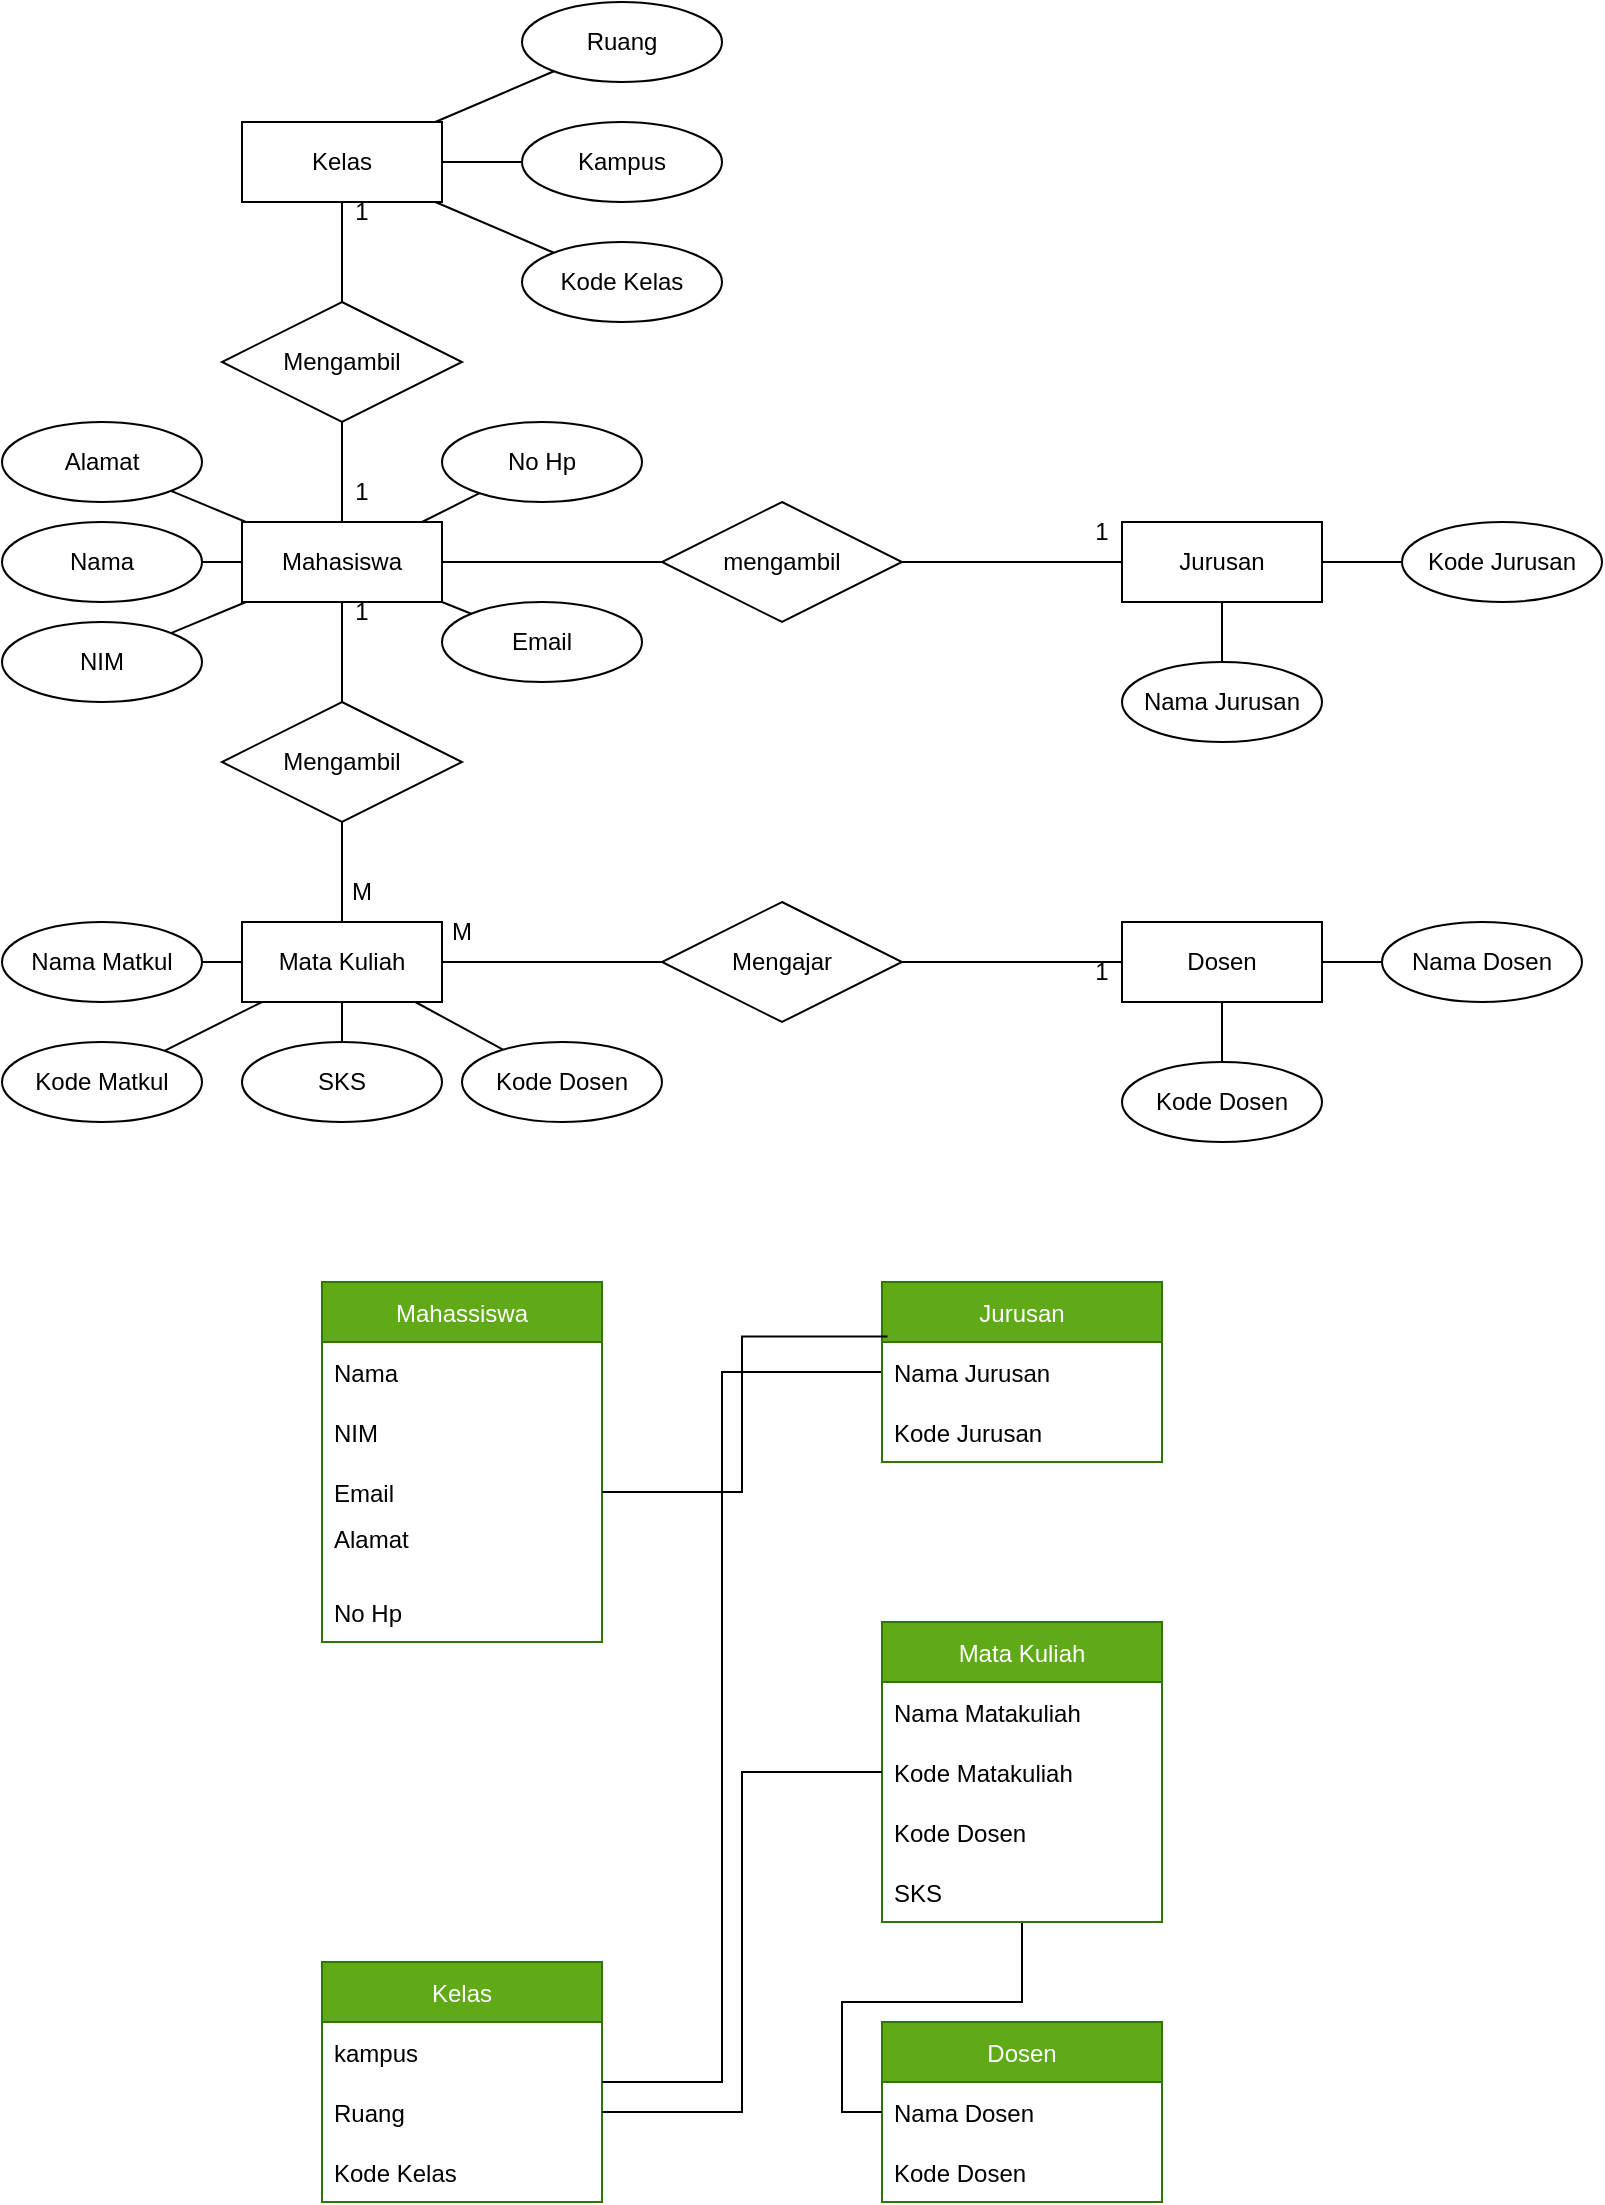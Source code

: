 <mxfile version="15.7.3" type="github">
  <diagram id="18kigbO_V6wknN9yDaJW" name="Page-1">
    <mxGraphModel dx="1240" dy="607" grid="1" gridSize="10" guides="1" tooltips="1" connect="1" arrows="1" fold="1" page="1" pageScale="1" pageWidth="850" pageHeight="1100" math="0" shadow="0">
      <root>
        <mxCell id="0" />
        <mxCell id="1" parent="0" />
        <mxCell id="wWAjP5GKU7N5iMaf9-En-11" style="edgeStyle=orthogonalEdgeStyle;rounded=0;orthogonalLoop=1;jettySize=auto;html=1;entryX=0.5;entryY=0;entryDx=0;entryDy=0;endArrow=none;endFill=0;" edge="1" parent="1" source="wWAjP5GKU7N5iMaf9-En-1" target="wWAjP5GKU7N5iMaf9-En-6">
          <mxGeometry relative="1" as="geometry" />
        </mxCell>
        <mxCell id="wWAjP5GKU7N5iMaf9-En-14" style="edgeStyle=orthogonalEdgeStyle;rounded=0;orthogonalLoop=1;jettySize=auto;html=1;endArrow=none;endFill=0;" edge="1" parent="1" source="wWAjP5GKU7N5iMaf9-En-1" target="wWAjP5GKU7N5iMaf9-En-5">
          <mxGeometry relative="1" as="geometry" />
        </mxCell>
        <mxCell id="wWAjP5GKU7N5iMaf9-En-19" style="edgeStyle=orthogonalEdgeStyle;rounded=0;orthogonalLoop=1;jettySize=auto;html=1;endArrow=none;endFill=0;" edge="1" parent="1" source="wWAjP5GKU7N5iMaf9-En-1" target="wWAjP5GKU7N5iMaf9-En-17">
          <mxGeometry relative="1" as="geometry" />
        </mxCell>
        <mxCell id="wWAjP5GKU7N5iMaf9-En-1" value="Mahasiswa" style="whiteSpace=wrap;html=1;align=center;" vertex="1" parent="1">
          <mxGeometry x="120" y="260" width="100" height="40" as="geometry" />
        </mxCell>
        <mxCell id="wWAjP5GKU7N5iMaf9-En-2" value="Jurusan" style="whiteSpace=wrap;html=1;align=center;" vertex="1" parent="1">
          <mxGeometry x="560" y="260" width="100" height="40" as="geometry" />
        </mxCell>
        <mxCell id="wWAjP5GKU7N5iMaf9-En-3" value="Mata Kuliah" style="whiteSpace=wrap;html=1;align=center;" vertex="1" parent="1">
          <mxGeometry x="120" y="460" width="100" height="40" as="geometry" />
        </mxCell>
        <mxCell id="wWAjP5GKU7N5iMaf9-En-9" style="edgeStyle=orthogonalEdgeStyle;rounded=0;orthogonalLoop=1;jettySize=auto;html=1;endArrow=none;endFill=0;" edge="1" parent="1" source="wWAjP5GKU7N5iMaf9-En-4" target="wWAjP5GKU7N5iMaf9-En-7">
          <mxGeometry relative="1" as="geometry" />
        </mxCell>
        <mxCell id="wWAjP5GKU7N5iMaf9-En-4" value="Dosen" style="whiteSpace=wrap;html=1;align=center;" vertex="1" parent="1">
          <mxGeometry x="560" y="460" width="100" height="40" as="geometry" />
        </mxCell>
        <mxCell id="wWAjP5GKU7N5iMaf9-En-15" style="edgeStyle=orthogonalEdgeStyle;rounded=0;orthogonalLoop=1;jettySize=auto;html=1;endArrow=none;endFill=0;" edge="1" parent="1" source="wWAjP5GKU7N5iMaf9-En-5" target="wWAjP5GKU7N5iMaf9-En-2">
          <mxGeometry relative="1" as="geometry" />
        </mxCell>
        <mxCell id="wWAjP5GKU7N5iMaf9-En-5" value="mengambil" style="shape=rhombus;perimeter=rhombusPerimeter;whiteSpace=wrap;html=1;align=center;" vertex="1" parent="1">
          <mxGeometry x="330" y="250" width="120" height="60" as="geometry" />
        </mxCell>
        <mxCell id="wWAjP5GKU7N5iMaf9-En-12" style="edgeStyle=orthogonalEdgeStyle;rounded=0;orthogonalLoop=1;jettySize=auto;html=1;endArrow=none;endFill=0;" edge="1" parent="1" source="wWAjP5GKU7N5iMaf9-En-6" target="wWAjP5GKU7N5iMaf9-En-3">
          <mxGeometry relative="1" as="geometry" />
        </mxCell>
        <mxCell id="wWAjP5GKU7N5iMaf9-En-6" value="Mengambil" style="shape=rhombus;perimeter=rhombusPerimeter;whiteSpace=wrap;html=1;align=center;" vertex="1" parent="1">
          <mxGeometry x="110" y="350" width="120" height="60" as="geometry" />
        </mxCell>
        <mxCell id="wWAjP5GKU7N5iMaf9-En-10" style="edgeStyle=orthogonalEdgeStyle;rounded=0;orthogonalLoop=1;jettySize=auto;html=1;endArrow=none;endFill=0;" edge="1" parent="1" source="wWAjP5GKU7N5iMaf9-En-7" target="wWAjP5GKU7N5iMaf9-En-3">
          <mxGeometry relative="1" as="geometry" />
        </mxCell>
        <mxCell id="wWAjP5GKU7N5iMaf9-En-7" value="Mengajar" style="shape=rhombus;perimeter=rhombusPerimeter;whiteSpace=wrap;html=1;align=center;" vertex="1" parent="1">
          <mxGeometry x="330" y="450" width="120" height="60" as="geometry" />
        </mxCell>
        <mxCell id="wWAjP5GKU7N5iMaf9-En-16" value="Kelas" style="whiteSpace=wrap;html=1;align=center;" vertex="1" parent="1">
          <mxGeometry x="120" y="60" width="100" height="40" as="geometry" />
        </mxCell>
        <mxCell id="wWAjP5GKU7N5iMaf9-En-20" style="edgeStyle=orthogonalEdgeStyle;rounded=0;orthogonalLoop=1;jettySize=auto;html=1;entryX=0.5;entryY=1;entryDx=0;entryDy=0;endArrow=none;endFill=0;" edge="1" parent="1" source="wWAjP5GKU7N5iMaf9-En-17" target="wWAjP5GKU7N5iMaf9-En-16">
          <mxGeometry relative="1" as="geometry" />
        </mxCell>
        <mxCell id="wWAjP5GKU7N5iMaf9-En-17" value="Mengambil" style="shape=rhombus;perimeter=rhombusPerimeter;whiteSpace=wrap;html=1;align=center;" vertex="1" parent="1">
          <mxGeometry x="110" y="150" width="120" height="60" as="geometry" />
        </mxCell>
        <mxCell id="wWAjP5GKU7N5iMaf9-En-25" value="1" style="text;html=1;align=center;verticalAlign=middle;whiteSpace=wrap;rounded=0;" vertex="1" parent="1">
          <mxGeometry x="520" y="250" width="60" height="30" as="geometry" />
        </mxCell>
        <mxCell id="wWAjP5GKU7N5iMaf9-En-29" value="1" style="text;html=1;align=center;verticalAlign=middle;whiteSpace=wrap;rounded=0;" vertex="1" parent="1">
          <mxGeometry x="150" y="90" width="60" height="30" as="geometry" />
        </mxCell>
        <mxCell id="wWAjP5GKU7N5iMaf9-En-30" value="1" style="text;html=1;align=center;verticalAlign=middle;whiteSpace=wrap;rounded=0;" vertex="1" parent="1">
          <mxGeometry x="150" y="290" width="60" height="30" as="geometry" />
        </mxCell>
        <mxCell id="wWAjP5GKU7N5iMaf9-En-31" value="1" style="text;html=1;align=center;verticalAlign=middle;whiteSpace=wrap;rounded=0;" vertex="1" parent="1">
          <mxGeometry x="150" y="230" width="60" height="30" as="geometry" />
        </mxCell>
        <mxCell id="wWAjP5GKU7N5iMaf9-En-33" value="1" style="text;html=1;align=center;verticalAlign=middle;whiteSpace=wrap;rounded=0;" vertex="1" parent="1">
          <mxGeometry x="520" y="470" width="60" height="30" as="geometry" />
        </mxCell>
        <mxCell id="wWAjP5GKU7N5iMaf9-En-34" value="M" style="text;html=1;align=center;verticalAlign=middle;whiteSpace=wrap;rounded=0;" vertex="1" parent="1">
          <mxGeometry x="150" y="430" width="60" height="30" as="geometry" />
        </mxCell>
        <mxCell id="wWAjP5GKU7N5iMaf9-En-35" value="M" style="text;html=1;align=center;verticalAlign=middle;whiteSpace=wrap;rounded=0;" vertex="1" parent="1">
          <mxGeometry x="200" y="450" width="60" height="30" as="geometry" />
        </mxCell>
        <mxCell id="wWAjP5GKU7N5iMaf9-En-39" style="rounded=0;orthogonalLoop=1;jettySize=auto;html=1;endArrow=none;endFill=0;" edge="1" parent="1" source="wWAjP5GKU7N5iMaf9-En-36" target="wWAjP5GKU7N5iMaf9-En-16">
          <mxGeometry relative="1" as="geometry" />
        </mxCell>
        <mxCell id="wWAjP5GKU7N5iMaf9-En-36" value="Kampus" style="ellipse;whiteSpace=wrap;html=1;align=center;labelBackgroundColor=default;" vertex="1" parent="1">
          <mxGeometry x="260" y="60" width="100" height="40" as="geometry" />
        </mxCell>
        <mxCell id="wWAjP5GKU7N5iMaf9-En-38" style="rounded=0;orthogonalLoop=1;jettySize=auto;html=1;endArrow=none;endFill=0;" edge="1" parent="1" source="wWAjP5GKU7N5iMaf9-En-37" target="wWAjP5GKU7N5iMaf9-En-16">
          <mxGeometry relative="1" as="geometry" />
        </mxCell>
        <mxCell id="wWAjP5GKU7N5iMaf9-En-37" value="Kode Kelas" style="ellipse;whiteSpace=wrap;html=1;align=center;labelBackgroundColor=default;" vertex="1" parent="1">
          <mxGeometry x="260" y="120" width="100" height="40" as="geometry" />
        </mxCell>
        <mxCell id="wWAjP5GKU7N5iMaf9-En-48" style="edgeStyle=none;rounded=0;orthogonalLoop=1;jettySize=auto;html=1;endArrow=none;endFill=0;" edge="1" parent="1" source="wWAjP5GKU7N5iMaf9-En-40" target="wWAjP5GKU7N5iMaf9-En-1">
          <mxGeometry relative="1" as="geometry" />
        </mxCell>
        <mxCell id="wWAjP5GKU7N5iMaf9-En-40" value="NIM" style="ellipse;whiteSpace=wrap;html=1;align=center;labelBackgroundColor=default;" vertex="1" parent="1">
          <mxGeometry y="310" width="100" height="40" as="geometry" />
        </mxCell>
        <mxCell id="wWAjP5GKU7N5iMaf9-En-47" style="edgeStyle=none;rounded=0;orthogonalLoop=1;jettySize=auto;html=1;endArrow=none;endFill=0;" edge="1" parent="1" source="wWAjP5GKU7N5iMaf9-En-41" target="wWAjP5GKU7N5iMaf9-En-1">
          <mxGeometry relative="1" as="geometry" />
        </mxCell>
        <mxCell id="wWAjP5GKU7N5iMaf9-En-41" value="Nama" style="ellipse;whiteSpace=wrap;html=1;align=center;labelBackgroundColor=default;" vertex="1" parent="1">
          <mxGeometry y="260" width="100" height="40" as="geometry" />
        </mxCell>
        <mxCell id="wWAjP5GKU7N5iMaf9-En-68" style="edgeStyle=none;rounded=0;orthogonalLoop=1;jettySize=auto;html=1;endArrow=none;endFill=0;" edge="1" parent="1" source="wWAjP5GKU7N5iMaf9-En-42" target="wWAjP5GKU7N5iMaf9-En-16">
          <mxGeometry relative="1" as="geometry" />
        </mxCell>
        <mxCell id="wWAjP5GKU7N5iMaf9-En-42" value="Ruang" style="ellipse;whiteSpace=wrap;html=1;align=center;labelBackgroundColor=default;" vertex="1" parent="1">
          <mxGeometry x="260" width="100" height="40" as="geometry" />
        </mxCell>
        <mxCell id="wWAjP5GKU7N5iMaf9-En-46" style="edgeStyle=none;rounded=0;orthogonalLoop=1;jettySize=auto;html=1;endArrow=none;endFill=0;" edge="1" parent="1" source="wWAjP5GKU7N5iMaf9-En-43" target="wWAjP5GKU7N5iMaf9-En-1">
          <mxGeometry relative="1" as="geometry" />
        </mxCell>
        <mxCell id="wWAjP5GKU7N5iMaf9-En-43" value="Alamat" style="ellipse;whiteSpace=wrap;html=1;align=center;labelBackgroundColor=default;" vertex="1" parent="1">
          <mxGeometry y="210" width="100" height="40" as="geometry" />
        </mxCell>
        <mxCell id="wWAjP5GKU7N5iMaf9-En-50" style="edgeStyle=none;rounded=0;orthogonalLoop=1;jettySize=auto;html=1;endArrow=none;endFill=0;" edge="1" parent="1" source="wWAjP5GKU7N5iMaf9-En-44" target="wWAjP5GKU7N5iMaf9-En-1">
          <mxGeometry relative="1" as="geometry" />
        </mxCell>
        <mxCell id="wWAjP5GKU7N5iMaf9-En-44" value="No Hp" style="ellipse;whiteSpace=wrap;html=1;align=center;labelBackgroundColor=default;" vertex="1" parent="1">
          <mxGeometry x="220" y="210" width="100" height="40" as="geometry" />
        </mxCell>
        <mxCell id="wWAjP5GKU7N5iMaf9-En-49" style="edgeStyle=none;rounded=0;orthogonalLoop=1;jettySize=auto;html=1;endArrow=none;endFill=0;" edge="1" parent="1" source="wWAjP5GKU7N5iMaf9-En-45" target="wWAjP5GKU7N5iMaf9-En-1">
          <mxGeometry relative="1" as="geometry" />
        </mxCell>
        <mxCell id="wWAjP5GKU7N5iMaf9-En-45" value="Email" style="ellipse;whiteSpace=wrap;html=1;align=center;labelBackgroundColor=default;" vertex="1" parent="1">
          <mxGeometry x="220" y="300" width="100" height="40" as="geometry" />
        </mxCell>
        <mxCell id="wWAjP5GKU7N5iMaf9-En-58" style="edgeStyle=none;rounded=0;orthogonalLoop=1;jettySize=auto;html=1;endArrow=none;endFill=0;" edge="1" parent="1" source="wWAjP5GKU7N5iMaf9-En-51" target="wWAjP5GKU7N5iMaf9-En-4">
          <mxGeometry relative="1" as="geometry" />
        </mxCell>
        <mxCell id="wWAjP5GKU7N5iMaf9-En-51" value="Kode Dosen" style="ellipse;whiteSpace=wrap;html=1;align=center;labelBackgroundColor=default;" vertex="1" parent="1">
          <mxGeometry x="560" y="530" width="100" height="40" as="geometry" />
        </mxCell>
        <mxCell id="wWAjP5GKU7N5iMaf9-En-66" style="edgeStyle=none;rounded=0;orthogonalLoop=1;jettySize=auto;html=1;endArrow=none;endFill=0;" edge="1" parent="1" source="wWAjP5GKU7N5iMaf9-En-52" target="wWAjP5GKU7N5iMaf9-En-3">
          <mxGeometry relative="1" as="geometry" />
        </mxCell>
        <mxCell id="wWAjP5GKU7N5iMaf9-En-52" value="Kode Matkul" style="ellipse;whiteSpace=wrap;html=1;align=center;labelBackgroundColor=default;" vertex="1" parent="1">
          <mxGeometry y="520" width="100" height="40" as="geometry" />
        </mxCell>
        <mxCell id="wWAjP5GKU7N5iMaf9-En-67" style="edgeStyle=none;rounded=0;orthogonalLoop=1;jettySize=auto;html=1;endArrow=none;endFill=0;" edge="1" parent="1" source="wWAjP5GKU7N5iMaf9-En-53" target="wWAjP5GKU7N5iMaf9-En-3">
          <mxGeometry relative="1" as="geometry" />
        </mxCell>
        <mxCell id="wWAjP5GKU7N5iMaf9-En-53" value="Nama Matkul" style="ellipse;whiteSpace=wrap;html=1;align=center;labelBackgroundColor=default;" vertex="1" parent="1">
          <mxGeometry y="460" width="100" height="40" as="geometry" />
        </mxCell>
        <mxCell id="wWAjP5GKU7N5iMaf9-En-65" style="edgeStyle=none;rounded=0;orthogonalLoop=1;jettySize=auto;html=1;endArrow=none;endFill=0;" edge="1" parent="1" source="wWAjP5GKU7N5iMaf9-En-54" target="wWAjP5GKU7N5iMaf9-En-3">
          <mxGeometry relative="1" as="geometry" />
        </mxCell>
        <mxCell id="wWAjP5GKU7N5iMaf9-En-54" value="Kode Dosen" style="ellipse;whiteSpace=wrap;html=1;align=center;labelBackgroundColor=default;" vertex="1" parent="1">
          <mxGeometry x="230" y="520" width="100" height="40" as="geometry" />
        </mxCell>
        <mxCell id="wWAjP5GKU7N5iMaf9-En-64" style="edgeStyle=none;rounded=0;orthogonalLoop=1;jettySize=auto;html=1;endArrow=none;endFill=0;" edge="1" parent="1" source="wWAjP5GKU7N5iMaf9-En-55" target="wWAjP5GKU7N5iMaf9-En-3">
          <mxGeometry relative="1" as="geometry" />
        </mxCell>
        <mxCell id="wWAjP5GKU7N5iMaf9-En-55" value="SKS" style="ellipse;whiteSpace=wrap;html=1;align=center;labelBackgroundColor=default;" vertex="1" parent="1">
          <mxGeometry x="120" y="520" width="100" height="40" as="geometry" />
        </mxCell>
        <mxCell id="wWAjP5GKU7N5iMaf9-En-59" style="edgeStyle=none;rounded=0;orthogonalLoop=1;jettySize=auto;html=1;endArrow=none;endFill=0;" edge="1" parent="1" source="wWAjP5GKU7N5iMaf9-En-57" target="wWAjP5GKU7N5iMaf9-En-4">
          <mxGeometry relative="1" as="geometry" />
        </mxCell>
        <mxCell id="wWAjP5GKU7N5iMaf9-En-57" value="Nama Dosen" style="ellipse;whiteSpace=wrap;html=1;align=center;labelBackgroundColor=default;" vertex="1" parent="1">
          <mxGeometry x="690" y="460" width="100" height="40" as="geometry" />
        </mxCell>
        <mxCell id="wWAjP5GKU7N5iMaf9-En-63" style="edgeStyle=none;rounded=0;orthogonalLoop=1;jettySize=auto;html=1;endArrow=none;endFill=0;" edge="1" parent="1" source="wWAjP5GKU7N5iMaf9-En-60" target="wWAjP5GKU7N5iMaf9-En-2">
          <mxGeometry relative="1" as="geometry" />
        </mxCell>
        <mxCell id="wWAjP5GKU7N5iMaf9-En-60" value="Kode Jurusan" style="ellipse;whiteSpace=wrap;html=1;align=center;labelBackgroundColor=default;" vertex="1" parent="1">
          <mxGeometry x="700" y="260" width="100" height="40" as="geometry" />
        </mxCell>
        <mxCell id="wWAjP5GKU7N5iMaf9-En-62" style="edgeStyle=none;rounded=0;orthogonalLoop=1;jettySize=auto;html=1;endArrow=none;endFill=0;" edge="1" parent="1" source="wWAjP5GKU7N5iMaf9-En-61" target="wWAjP5GKU7N5iMaf9-En-2">
          <mxGeometry relative="1" as="geometry" />
        </mxCell>
        <mxCell id="wWAjP5GKU7N5iMaf9-En-61" value="Nama Jurusan" style="ellipse;whiteSpace=wrap;html=1;align=center;labelBackgroundColor=default;" vertex="1" parent="1">
          <mxGeometry x="560" y="330" width="100" height="40" as="geometry" />
        </mxCell>
        <mxCell id="wWAjP5GKU7N5iMaf9-En-69" value="Mahassiswa" style="swimlane;fontStyle=0;childLayout=stackLayout;horizontal=1;startSize=30;horizontalStack=0;resizeParent=1;resizeParentMax=0;resizeLast=0;collapsible=1;marginBottom=0;labelBackgroundColor=none;swimlaneFillColor=default;gradientDirection=east;fillColor=#60a917;fontColor=#ffffff;strokeColor=#2D7600;" vertex="1" parent="1">
          <mxGeometry x="160" y="640" width="140" height="180" as="geometry" />
        </mxCell>
        <mxCell id="wWAjP5GKU7N5iMaf9-En-70" value="Nama" style="text;strokeColor=none;fillColor=none;align=left;verticalAlign=middle;spacingLeft=4;spacingRight=4;overflow=hidden;points=[[0,0.5],[1,0.5]];portConstraint=eastwest;rotatable=0;labelBackgroundColor=default;" vertex="1" parent="wWAjP5GKU7N5iMaf9-En-69">
          <mxGeometry y="30" width="140" height="30" as="geometry" />
        </mxCell>
        <mxCell id="wWAjP5GKU7N5iMaf9-En-71" value="NIM" style="text;strokeColor=none;fillColor=none;align=left;verticalAlign=middle;spacingLeft=4;spacingRight=4;overflow=hidden;points=[[0,0.5],[1,0.5]];portConstraint=eastwest;rotatable=0;labelBackgroundColor=default;" vertex="1" parent="wWAjP5GKU7N5iMaf9-En-69">
          <mxGeometry y="60" width="140" height="30" as="geometry" />
        </mxCell>
        <mxCell id="wWAjP5GKU7N5iMaf9-En-72" value="Email" style="text;strokeColor=none;fillColor=none;align=left;verticalAlign=middle;spacingLeft=4;spacingRight=4;overflow=hidden;points=[[0,0.5],[1,0.5]];portConstraint=eastwest;rotatable=0;labelBackgroundColor=default;" vertex="1" parent="wWAjP5GKU7N5iMaf9-En-69">
          <mxGeometry y="90" width="140" height="30" as="geometry" />
        </mxCell>
        <mxCell id="wWAjP5GKU7N5iMaf9-En-74" value="Alamat    &#xa;" style="text;strokeColor=none;fillColor=none;align=left;verticalAlign=middle;spacingLeft=4;spacingRight=4;overflow=hidden;points=[[0,0.5],[1,0.5]];portConstraint=eastwest;rotatable=0;labelBackgroundColor=default;" vertex="1" parent="wWAjP5GKU7N5iMaf9-En-69">
          <mxGeometry y="120" width="140" height="30" as="geometry" />
        </mxCell>
        <mxCell id="wWAjP5GKU7N5iMaf9-En-73" value="No Hp" style="text;strokeColor=none;fillColor=none;align=left;verticalAlign=middle;spacingLeft=4;spacingRight=4;overflow=hidden;points=[[0,0.5],[1,0.5]];portConstraint=eastwest;rotatable=0;labelBackgroundColor=default;" vertex="1" parent="wWAjP5GKU7N5iMaf9-En-69">
          <mxGeometry y="150" width="140" height="30" as="geometry" />
        </mxCell>
        <mxCell id="wWAjP5GKU7N5iMaf9-En-75" value="Dosen" style="swimlane;fontStyle=0;childLayout=stackLayout;horizontal=1;startSize=30;horizontalStack=0;resizeParent=1;resizeParentMax=0;resizeLast=0;collapsible=1;marginBottom=0;labelBackgroundColor=none;swimlaneFillColor=default;gradientDirection=east;fillColor=#60a917;fontColor=#ffffff;strokeColor=#2D7600;" vertex="1" parent="1">
          <mxGeometry x="440" y="1010" width="140" height="90" as="geometry" />
        </mxCell>
        <mxCell id="wWAjP5GKU7N5iMaf9-En-76" value="Nama Dosen" style="text;strokeColor=none;fillColor=none;align=left;verticalAlign=middle;spacingLeft=4;spacingRight=4;overflow=hidden;points=[[0,0.5],[1,0.5]];portConstraint=eastwest;rotatable=0;labelBackgroundColor=default;" vertex="1" parent="wWAjP5GKU7N5iMaf9-En-75">
          <mxGeometry y="30" width="140" height="30" as="geometry" />
        </mxCell>
        <mxCell id="wWAjP5GKU7N5iMaf9-En-80" value="Kode Dosen" style="text;strokeColor=none;fillColor=none;align=left;verticalAlign=middle;spacingLeft=4;spacingRight=4;overflow=hidden;points=[[0,0.5],[1,0.5]];portConstraint=eastwest;rotatable=0;labelBackgroundColor=default;" vertex="1" parent="wWAjP5GKU7N5iMaf9-En-75">
          <mxGeometry y="60" width="140" height="30" as="geometry" />
        </mxCell>
        <mxCell id="wWAjP5GKU7N5iMaf9-En-81" value="Kelas" style="swimlane;fontStyle=0;childLayout=stackLayout;horizontal=1;startSize=30;horizontalStack=0;resizeParent=1;resizeParentMax=0;resizeLast=0;collapsible=1;marginBottom=0;labelBackgroundColor=none;swimlaneFillColor=default;gradientDirection=east;fillColor=#60a917;fontColor=#ffffff;strokeColor=#2D7600;" vertex="1" parent="1">
          <mxGeometry x="160" y="980" width="140" height="120" as="geometry" />
        </mxCell>
        <mxCell id="wWAjP5GKU7N5iMaf9-En-82" value="kampus" style="text;strokeColor=none;fillColor=none;align=left;verticalAlign=middle;spacingLeft=4;spacingRight=4;overflow=hidden;points=[[0,0.5],[1,0.5]];portConstraint=eastwest;rotatable=0;labelBackgroundColor=default;" vertex="1" parent="wWAjP5GKU7N5iMaf9-En-81">
          <mxGeometry y="30" width="140" height="30" as="geometry" />
        </mxCell>
        <mxCell id="wWAjP5GKU7N5iMaf9-En-83" value="Ruang" style="text;strokeColor=none;fillColor=none;align=left;verticalAlign=middle;spacingLeft=4;spacingRight=4;overflow=hidden;points=[[0,0.5],[1,0.5]];portConstraint=eastwest;rotatable=0;labelBackgroundColor=default;" vertex="1" parent="wWAjP5GKU7N5iMaf9-En-81">
          <mxGeometry y="60" width="140" height="30" as="geometry" />
        </mxCell>
        <mxCell id="wWAjP5GKU7N5iMaf9-En-86" value="Kode Kelas" style="text;strokeColor=none;fillColor=none;align=left;verticalAlign=middle;spacingLeft=4;spacingRight=4;overflow=hidden;points=[[0,0.5],[1,0.5]];portConstraint=eastwest;rotatable=0;labelBackgroundColor=default;" vertex="1" parent="wWAjP5GKU7N5iMaf9-En-81">
          <mxGeometry y="90" width="140" height="30" as="geometry" />
        </mxCell>
        <mxCell id="wWAjP5GKU7N5iMaf9-En-107" style="edgeStyle=orthogonalEdgeStyle;rounded=0;orthogonalLoop=1;jettySize=auto;html=1;entryX=0;entryY=0.5;entryDx=0;entryDy=0;endArrow=none;endFill=0;" edge="1" parent="1" source="wWAjP5GKU7N5iMaf9-En-91" target="wWAjP5GKU7N5iMaf9-En-76">
          <mxGeometry relative="1" as="geometry" />
        </mxCell>
        <mxCell id="wWAjP5GKU7N5iMaf9-En-91" value="Mata Kuliah" style="swimlane;fontStyle=0;childLayout=stackLayout;horizontal=1;startSize=30;horizontalStack=0;resizeParent=1;resizeParentMax=0;resizeLast=0;collapsible=1;marginBottom=0;labelBackgroundColor=none;swimlaneFillColor=default;gradientDirection=east;fillColor=#60a917;fontColor=#ffffff;strokeColor=#2D7600;" vertex="1" parent="1">
          <mxGeometry x="440" y="810" width="140" height="150" as="geometry" />
        </mxCell>
        <mxCell id="wWAjP5GKU7N5iMaf9-En-92" value="Nama Matakuliah" style="text;strokeColor=none;fillColor=none;align=left;verticalAlign=middle;spacingLeft=4;spacingRight=4;overflow=hidden;points=[[0,0.5],[1,0.5]];portConstraint=eastwest;rotatable=0;labelBackgroundColor=default;" vertex="1" parent="wWAjP5GKU7N5iMaf9-En-91">
          <mxGeometry y="30" width="140" height="30" as="geometry" />
        </mxCell>
        <mxCell id="wWAjP5GKU7N5iMaf9-En-93" value="Kode Matakuliah" style="text;strokeColor=none;fillColor=none;align=left;verticalAlign=middle;spacingLeft=4;spacingRight=4;overflow=hidden;points=[[0,0.5],[1,0.5]];portConstraint=eastwest;rotatable=0;labelBackgroundColor=default;" vertex="1" parent="wWAjP5GKU7N5iMaf9-En-91">
          <mxGeometry y="60" width="140" height="30" as="geometry" />
        </mxCell>
        <mxCell id="wWAjP5GKU7N5iMaf9-En-94" value="Kode Dosen" style="text;strokeColor=none;fillColor=none;align=left;verticalAlign=middle;spacingLeft=4;spacingRight=4;overflow=hidden;points=[[0,0.5],[1,0.5]];portConstraint=eastwest;rotatable=0;labelBackgroundColor=default;" vertex="1" parent="wWAjP5GKU7N5iMaf9-En-91">
          <mxGeometry y="90" width="140" height="30" as="geometry" />
        </mxCell>
        <mxCell id="wWAjP5GKU7N5iMaf9-En-95" value="SKS" style="text;strokeColor=none;fillColor=none;align=left;verticalAlign=middle;spacingLeft=4;spacingRight=4;overflow=hidden;points=[[0,0.5],[1,0.5]];portConstraint=eastwest;rotatable=0;labelBackgroundColor=default;" vertex="1" parent="wWAjP5GKU7N5iMaf9-En-91">
          <mxGeometry y="120" width="140" height="30" as="geometry" />
        </mxCell>
        <mxCell id="wWAjP5GKU7N5iMaf9-En-104" style="edgeStyle=orthogonalEdgeStyle;rounded=0;orthogonalLoop=1;jettySize=auto;html=1;endArrow=none;endFill=0;" edge="1" parent="1" source="wWAjP5GKU7N5iMaf9-En-97" target="wWAjP5GKU7N5iMaf9-En-81">
          <mxGeometry relative="1" as="geometry">
            <Array as="points">
              <mxPoint x="360" y="685" />
              <mxPoint x="360" y="1040" />
            </Array>
          </mxGeometry>
        </mxCell>
        <mxCell id="wWAjP5GKU7N5iMaf9-En-97" value="Jurusan" style="swimlane;fontStyle=0;childLayout=stackLayout;horizontal=1;startSize=30;horizontalStack=0;resizeParent=1;resizeParentMax=0;resizeLast=0;collapsible=1;marginBottom=0;labelBackgroundColor=none;swimlaneFillColor=default;gradientDirection=east;fillColor=#60a917;fontColor=#ffffff;strokeColor=#2D7600;" vertex="1" parent="1">
          <mxGeometry x="440" y="640" width="140" height="90" as="geometry" />
        </mxCell>
        <mxCell id="wWAjP5GKU7N5iMaf9-En-98" value="Nama Jurusan" style="text;strokeColor=none;fillColor=none;align=left;verticalAlign=middle;spacingLeft=4;spacingRight=4;overflow=hidden;points=[[0,0.5],[1,0.5]];portConstraint=eastwest;rotatable=0;labelBackgroundColor=default;" vertex="1" parent="wWAjP5GKU7N5iMaf9-En-97">
          <mxGeometry y="30" width="140" height="30" as="geometry" />
        </mxCell>
        <mxCell id="wWAjP5GKU7N5iMaf9-En-99" value="Kode Jurusan" style="text;strokeColor=none;fillColor=none;align=left;verticalAlign=middle;spacingLeft=4;spacingRight=4;overflow=hidden;points=[[0,0.5],[1,0.5]];portConstraint=eastwest;rotatable=0;labelBackgroundColor=default;" vertex="1" parent="wWAjP5GKU7N5iMaf9-En-97">
          <mxGeometry y="60" width="140" height="30" as="geometry" />
        </mxCell>
        <mxCell id="wWAjP5GKU7N5iMaf9-En-102" style="edgeStyle=orthogonalEdgeStyle;rounded=0;orthogonalLoop=1;jettySize=auto;html=1;endArrow=none;endFill=0;entryX=0.02;entryY=-0.09;entryDx=0;entryDy=0;entryPerimeter=0;" edge="1" parent="1" source="wWAjP5GKU7N5iMaf9-En-72" target="wWAjP5GKU7N5iMaf9-En-98">
          <mxGeometry relative="1" as="geometry" />
        </mxCell>
        <mxCell id="wWAjP5GKU7N5iMaf9-En-105" style="edgeStyle=orthogonalEdgeStyle;rounded=0;orthogonalLoop=1;jettySize=auto;html=1;endArrow=none;endFill=0;" edge="1" parent="1" source="wWAjP5GKU7N5iMaf9-En-83" target="wWAjP5GKU7N5iMaf9-En-93">
          <mxGeometry relative="1" as="geometry" />
        </mxCell>
      </root>
    </mxGraphModel>
  </diagram>
</mxfile>
